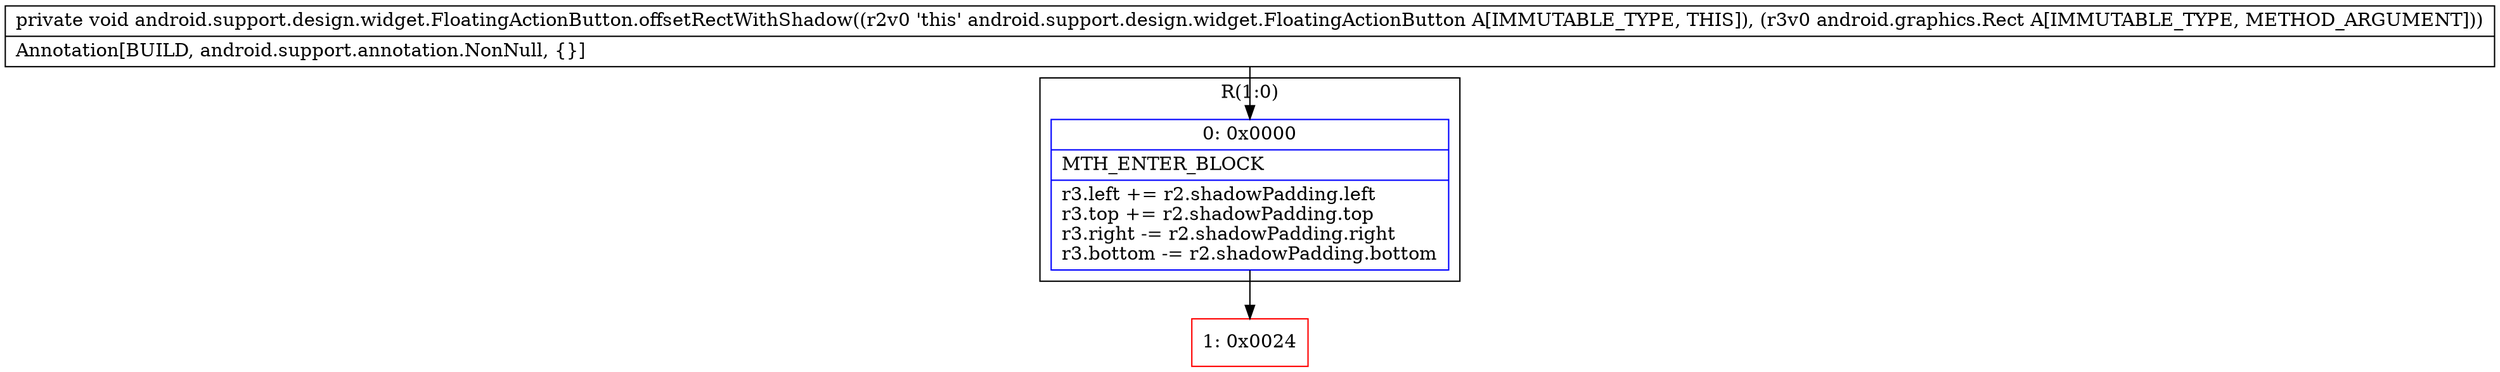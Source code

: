 digraph "CFG forandroid.support.design.widget.FloatingActionButton.offsetRectWithShadow(Landroid\/graphics\/Rect;)V" {
subgraph cluster_Region_2026974404 {
label = "R(1:0)";
node [shape=record,color=blue];
Node_0 [shape=record,label="{0\:\ 0x0000|MTH_ENTER_BLOCK\l|r3.left += r2.shadowPadding.left\lr3.top += r2.shadowPadding.top\lr3.right \-= r2.shadowPadding.right\lr3.bottom \-= r2.shadowPadding.bottom\l}"];
}
Node_1 [shape=record,color=red,label="{1\:\ 0x0024}"];
MethodNode[shape=record,label="{private void android.support.design.widget.FloatingActionButton.offsetRectWithShadow((r2v0 'this' android.support.design.widget.FloatingActionButton A[IMMUTABLE_TYPE, THIS]), (r3v0 android.graphics.Rect A[IMMUTABLE_TYPE, METHOD_ARGUMENT]))  | Annotation[BUILD, android.support.annotation.NonNull, \{\}]\l}"];
MethodNode -> Node_0;
Node_0 -> Node_1;
}

